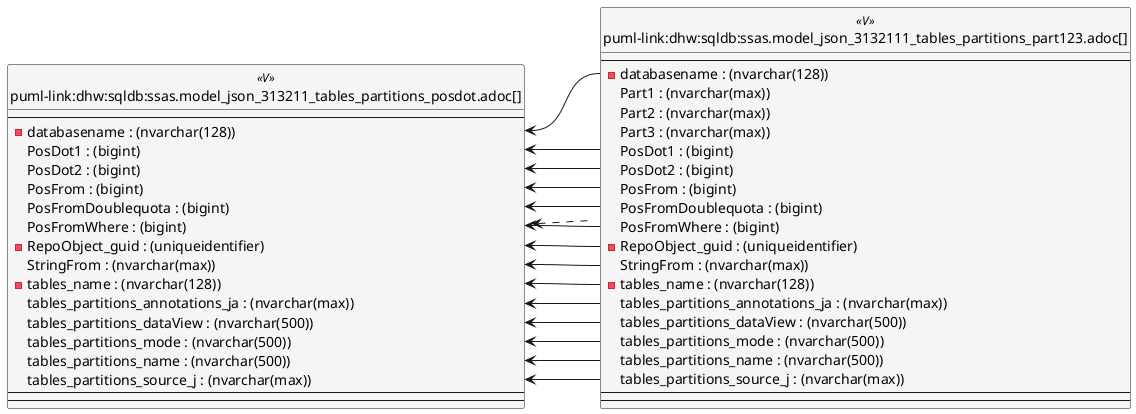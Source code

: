 @startuml
left to right direction
'top to bottom direction
hide circle
'avoide "." issues:
set namespaceSeparator none


skinparam class {
  BackgroundColor White
  BackgroundColor<<FN>> Yellow
  BackgroundColor<<FS>> Yellow
  BackgroundColor<<FT>> LightGray
  BackgroundColor<<IF>> Yellow
  BackgroundColor<<IS>> Yellow
  BackgroundColor<<P>> Aqua
  BackgroundColor<<PC>> Aqua
  BackgroundColor<<SN>> Yellow
  BackgroundColor<<SO>> SlateBlue
  BackgroundColor<<TF>> LightGray
  BackgroundColor<<TR>> Tomato
  BackgroundColor<<U>> White
  BackgroundColor<<V>> WhiteSmoke
  BackgroundColor<<X>> Aqua
  BackgroundColor<<external>> AliceBlue
}


entity "puml-link:dhw:sqldb:ssas.model_json_313211_tables_partitions_posdot.adoc[]" as ssas.model_json_313211_tables_partitions_PosDot << V >> {
  --
  - databasename : (nvarchar(128))
  PosDot1 : (bigint)
  PosDot2 : (bigint)
  PosFrom : (bigint)
  PosFromDoublequota : (bigint)
  PosFromWhere : (bigint)
  - RepoObject_guid : (uniqueidentifier)
  StringFrom : (nvarchar(max))
  - tables_name : (nvarchar(128))
  tables_partitions_annotations_ja : (nvarchar(max))
  tables_partitions_dataView : (nvarchar(500))
  tables_partitions_mode : (nvarchar(500))
  tables_partitions_name : (nvarchar(500))
  tables_partitions_source_j : (nvarchar(max))
  --
  --
}

entity "puml-link:dhw:sqldb:ssas.model_json_3132111_tables_partitions_part123.adoc[]" as ssas.model_json_3132111_tables_partitions_Part123 << V >> {
  --
  - databasename : (nvarchar(128))
  Part1 : (nvarchar(max))
  Part2 : (nvarchar(max))
  Part3 : (nvarchar(max))
  PosDot1 : (bigint)
  PosDot2 : (bigint)
  PosFrom : (bigint)
  PosFromDoublequota : (bigint)
  PosFromWhere : (bigint)
  - RepoObject_guid : (uniqueidentifier)
  StringFrom : (nvarchar(max))
  - tables_name : (nvarchar(128))
  tables_partitions_annotations_ja : (nvarchar(max))
  tables_partitions_dataView : (nvarchar(500))
  tables_partitions_mode : (nvarchar(500))
  tables_partitions_name : (nvarchar(500))
  tables_partitions_source_j : (nvarchar(max))
  --
  --
}

ssas.model_json_313211_tables_partitions_PosDot <.. ssas.model_json_3132111_tables_partitions_Part123
"ssas.model_json_313211_tables_partitions_PosDot::databasename" <-- "ssas.model_json_3132111_tables_partitions_Part123::databasename"
"ssas.model_json_313211_tables_partitions_PosDot::PosDot1" <-- "ssas.model_json_3132111_tables_partitions_Part123::PosDot1"
"ssas.model_json_313211_tables_partitions_PosDot::PosDot2" <-- "ssas.model_json_3132111_tables_partitions_Part123::PosDot2"
"ssas.model_json_313211_tables_partitions_PosDot::PosFrom" <-- "ssas.model_json_3132111_tables_partitions_Part123::PosFrom"
"ssas.model_json_313211_tables_partitions_PosDot::PosFromDoublequota" <-- "ssas.model_json_3132111_tables_partitions_Part123::PosFromDoublequota"
"ssas.model_json_313211_tables_partitions_PosDot::PosFromWhere" <-- "ssas.model_json_3132111_tables_partitions_Part123::PosFromWhere"
"ssas.model_json_313211_tables_partitions_PosDot::RepoObject_guid" <-- "ssas.model_json_3132111_tables_partitions_Part123::RepoObject_guid"
"ssas.model_json_313211_tables_partitions_PosDot::StringFrom" <-- "ssas.model_json_3132111_tables_partitions_Part123::StringFrom"
"ssas.model_json_313211_tables_partitions_PosDot::tables_name" <-- "ssas.model_json_3132111_tables_partitions_Part123::tables_name"
"ssas.model_json_313211_tables_partitions_PosDot::tables_partitions_annotations_ja" <-- "ssas.model_json_3132111_tables_partitions_Part123::tables_partitions_annotations_ja"
"ssas.model_json_313211_tables_partitions_PosDot::tables_partitions_dataView" <-- "ssas.model_json_3132111_tables_partitions_Part123::tables_partitions_dataView"
"ssas.model_json_313211_tables_partitions_PosDot::tables_partitions_mode" <-- "ssas.model_json_3132111_tables_partitions_Part123::tables_partitions_mode"
"ssas.model_json_313211_tables_partitions_PosDot::tables_partitions_name" <-- "ssas.model_json_3132111_tables_partitions_Part123::tables_partitions_name"
"ssas.model_json_313211_tables_partitions_PosDot::tables_partitions_source_j" <-- "ssas.model_json_3132111_tables_partitions_Part123::tables_partitions_source_j"
@enduml

